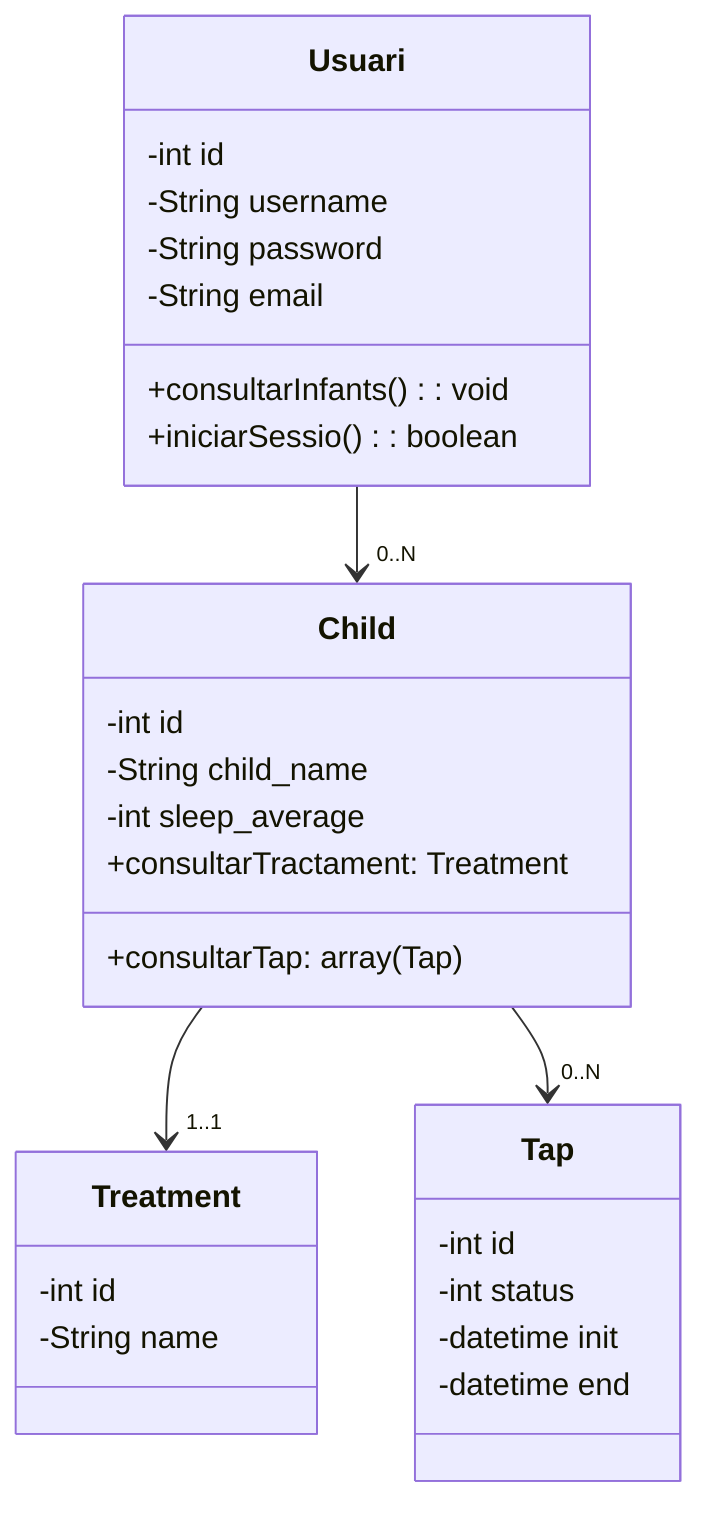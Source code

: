 classDiagram
Usuari "" --> "0..N" Child
Child "" --> "1..1" Treatment
Child "" --> "0..N" Tap

class Usuari {
    -int id
    -String username
    -String password
    -String email
    +consultarInfants(): void
    +iniciarSessio(): boolean
}

class Child{
    -int id
    -String child_name
    -int sleep_average
        
    +consultarTractament: Treatment
    +consultarTap: array(Tap)
}

class Treatment{
    -int id
    -String name
}

class Tap{
    -int id
    -int status
    -datetime init 
    -datetime end 
}